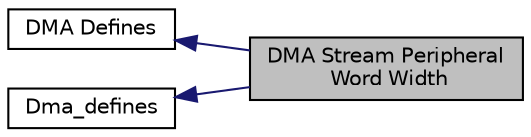 digraph "DMA Stream Peripheral Word Width"
{
  edge [fontname="Helvetica",fontsize="10",labelfontname="Helvetica",labelfontsize="10"];
  node [fontname="Helvetica",fontsize="10",shape=record];
  rankdir=LR;
  Node2 [label="DMA Defines",height=0.2,width=0.4,color="black", fillcolor="white", style="filled",URL="$group__STM32F4xx__dma__defines.html",tooltip="Defined Constants and Types for the STM32F4xx DMA Controller."];
  Node1 [label="Dma_defines",height=0.2,width=0.4,color="black", fillcolor="white", style="filled",URL="$group__dma__defines.html"];
  Node0 [label="DMA Stream Peripheral\l Word Width",height=0.2,width=0.4,color="black", fillcolor="grey75", style="filled" fontcolor="black"];
  Node1->Node0 [shape=plaintext, color="midnightblue", dir="back", style="solid"];
  Node2->Node0 [shape=plaintext, color="midnightblue", dir="back", style="solid"];
}
